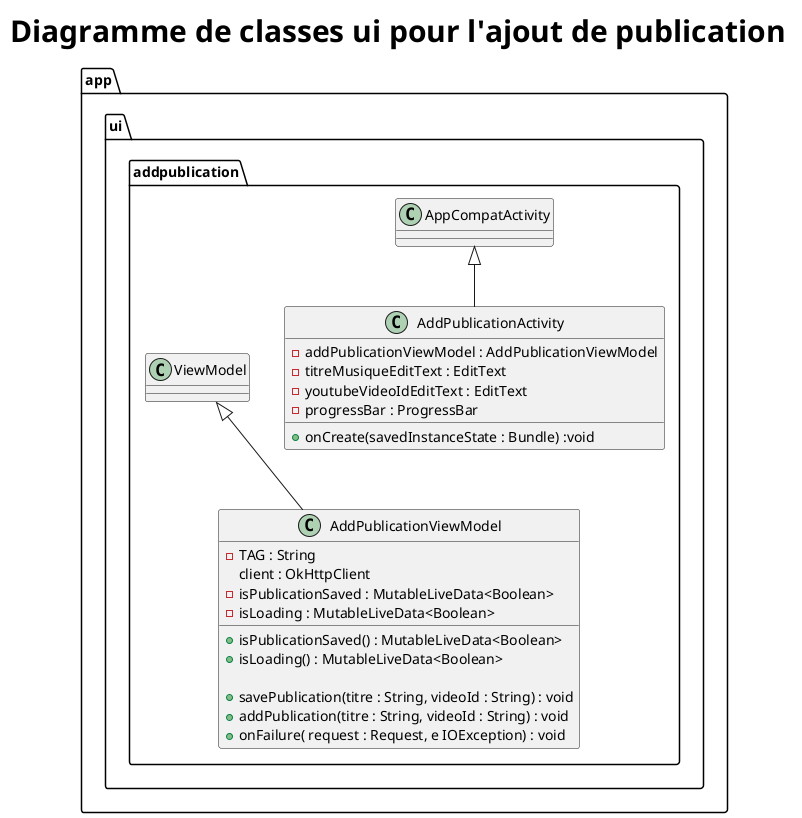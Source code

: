 @startuml modelui3
title <size:30><b>Diagramme de classes ui pour l'ajout de publication</b></size>

package app{

  package ui{

  package addpublication{

          class AddPublicationActivity extends AppCompatActivity{
               - addPublicationViewModel : AddPublicationViewModel
               - titreMusiqueEditText : EditText
               - youtubeVideoIdEditText : EditText
               - progressBar : ProgressBar

               + onCreate(savedInstanceState : Bundle) :void
          }

          class AddPublicationViewModel extends ViewModel{
              - TAG : String
                client : OkHttpClient
              - isPublicationSaved : MutableLiveData<Boolean>
              - isLoading : MutableLiveData<Boolean>

              + isPublicationSaved() : MutableLiveData<Boolean>
              + isLoading() : MutableLiveData<Boolean>

              + savePublication(titre : String, videoId : String) : void
              + addPublication(titre : String, videoId : String) : void
              + onFailure( request : Request, e IOException) : void
          }

          AddPublicationActivity -[hidden]- AddPublicationViewModel
    	}
  }
}
@enduml